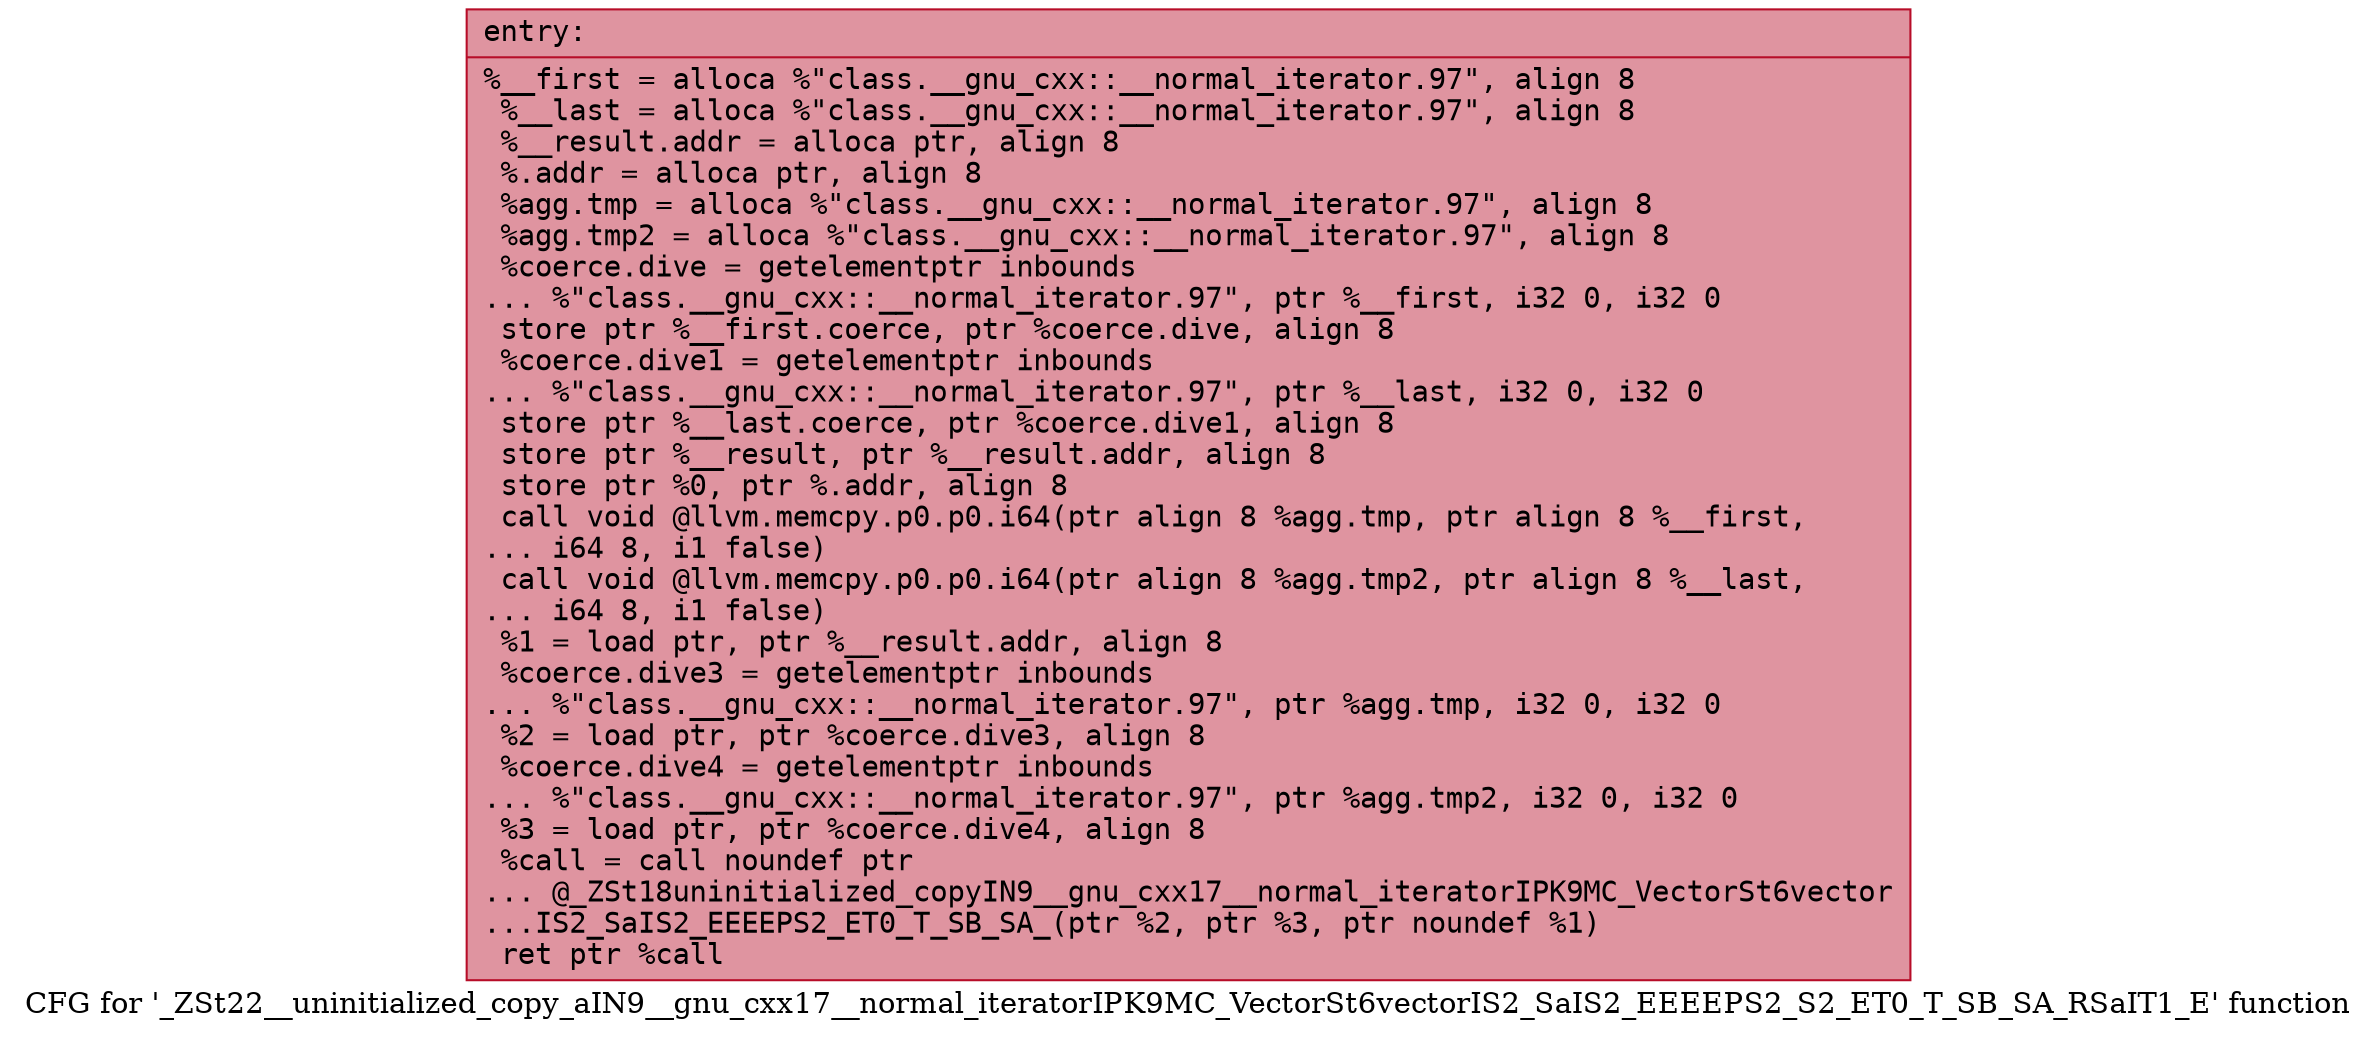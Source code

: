 digraph "CFG for '_ZSt22__uninitialized_copy_aIN9__gnu_cxx17__normal_iteratorIPK9MC_VectorSt6vectorIS2_SaIS2_EEEEPS2_S2_ET0_T_SB_SA_RSaIT1_E' function" {
	label="CFG for '_ZSt22__uninitialized_copy_aIN9__gnu_cxx17__normal_iteratorIPK9MC_VectorSt6vectorIS2_SaIS2_EEEEPS2_S2_ET0_T_SB_SA_RSaIT1_E' function";

	Node0x55dab4859620 [shape=record,color="#b70d28ff", style=filled, fillcolor="#b70d2870" fontname="Courier",label="{entry:\l|  %__first = alloca %\"class.__gnu_cxx::__normal_iterator.97\", align 8\l  %__last = alloca %\"class.__gnu_cxx::__normal_iterator.97\", align 8\l  %__result.addr = alloca ptr, align 8\l  %.addr = alloca ptr, align 8\l  %agg.tmp = alloca %\"class.__gnu_cxx::__normal_iterator.97\", align 8\l  %agg.tmp2 = alloca %\"class.__gnu_cxx::__normal_iterator.97\", align 8\l  %coerce.dive = getelementptr inbounds\l... %\"class.__gnu_cxx::__normal_iterator.97\", ptr %__first, i32 0, i32 0\l  store ptr %__first.coerce, ptr %coerce.dive, align 8\l  %coerce.dive1 = getelementptr inbounds\l... %\"class.__gnu_cxx::__normal_iterator.97\", ptr %__last, i32 0, i32 0\l  store ptr %__last.coerce, ptr %coerce.dive1, align 8\l  store ptr %__result, ptr %__result.addr, align 8\l  store ptr %0, ptr %.addr, align 8\l  call void @llvm.memcpy.p0.p0.i64(ptr align 8 %agg.tmp, ptr align 8 %__first,\l... i64 8, i1 false)\l  call void @llvm.memcpy.p0.p0.i64(ptr align 8 %agg.tmp2, ptr align 8 %__last,\l... i64 8, i1 false)\l  %1 = load ptr, ptr %__result.addr, align 8\l  %coerce.dive3 = getelementptr inbounds\l... %\"class.__gnu_cxx::__normal_iterator.97\", ptr %agg.tmp, i32 0, i32 0\l  %2 = load ptr, ptr %coerce.dive3, align 8\l  %coerce.dive4 = getelementptr inbounds\l... %\"class.__gnu_cxx::__normal_iterator.97\", ptr %agg.tmp2, i32 0, i32 0\l  %3 = load ptr, ptr %coerce.dive4, align 8\l  %call = call noundef ptr\l... @_ZSt18uninitialized_copyIN9__gnu_cxx17__normal_iteratorIPK9MC_VectorSt6vector\l...IS2_SaIS2_EEEEPS2_ET0_T_SB_SA_(ptr %2, ptr %3, ptr noundef %1)\l  ret ptr %call\l}"];
}
